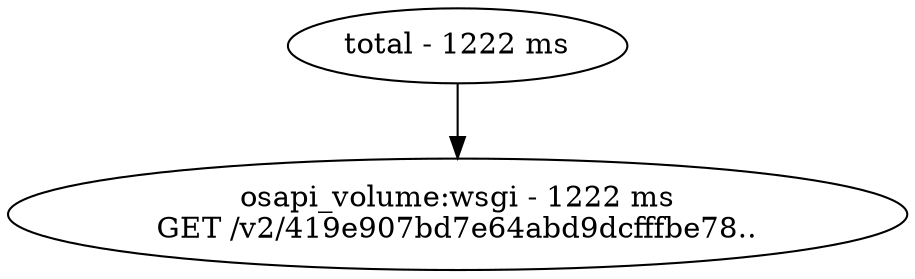 digraph {
	0 [label="total - 1222 ms"]
	1 [label="osapi_volume:wsgi - 1222 ms\nGET /v2/419e907bd7e64abd9dcfffbe78.."]
		0 -> 1
}